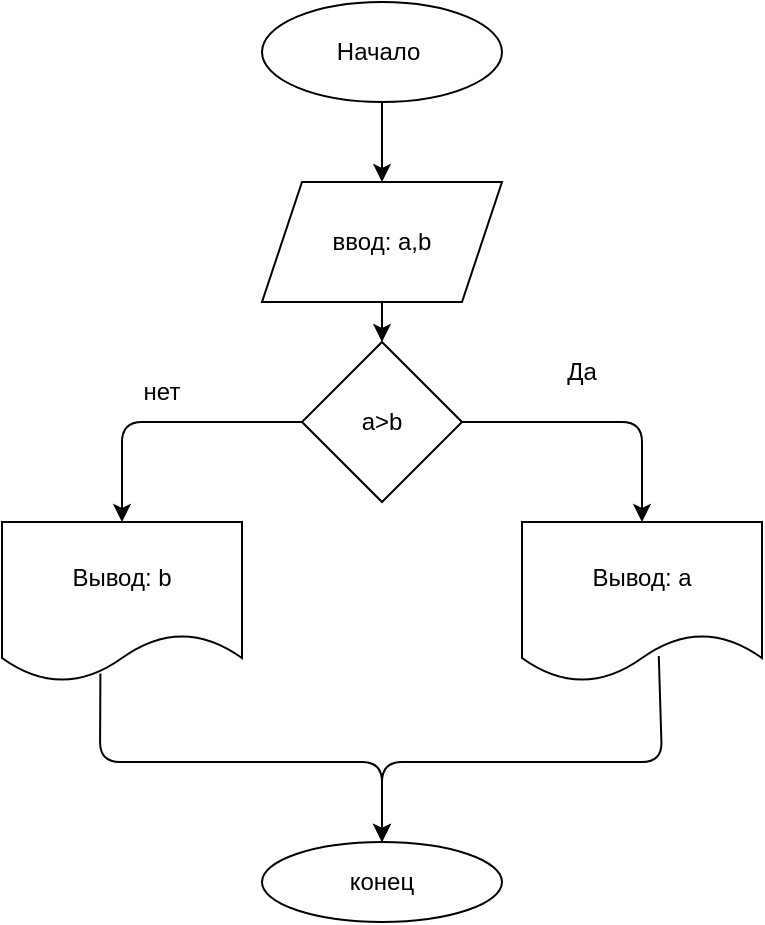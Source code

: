 <mxfile>
    <diagram id="5yFZb3Lx-Mmn64kM2Hky" name="Страница 1">
        <mxGraphModel dx="516" dy="319" grid="1" gridSize="10" guides="1" tooltips="1" connect="1" arrows="1" fold="1" page="1" pageScale="1" pageWidth="827" pageHeight="1169" math="0" shadow="0">
            <root>
                <mxCell id="0"/>
                <mxCell id="1" parent="0"/>
                <mxCell id="3" style="edgeStyle=none;html=1;" edge="1" parent="1" source="2">
                    <mxGeometry relative="1" as="geometry">
                        <mxPoint x="250" y="120" as="targetPoint"/>
                    </mxGeometry>
                </mxCell>
                <mxCell id="2" value="Начало&amp;nbsp;" style="ellipse;whiteSpace=wrap;html=1;" vertex="1" parent="1">
                    <mxGeometry x="190" y="30" width="120" height="50" as="geometry"/>
                </mxCell>
                <mxCell id="9" style="edgeStyle=none;html=1;entryX=0.5;entryY=0;entryDx=0;entryDy=0;" edge="1" parent="1" source="5" target="8">
                    <mxGeometry relative="1" as="geometry"/>
                </mxCell>
                <mxCell id="5" value="ввод: a,b" style="shape=parallelogram;perimeter=parallelogramPerimeter;whiteSpace=wrap;html=1;fixedSize=1;" vertex="1" parent="1">
                    <mxGeometry x="190" y="120" width="120" height="60" as="geometry"/>
                </mxCell>
                <mxCell id="11" style="edgeStyle=none;html=1;entryX=0.5;entryY=0;entryDx=0;entryDy=0;" edge="1" parent="1" source="8" target="10">
                    <mxGeometry relative="1" as="geometry">
                        <Array as="points">
                            <mxPoint x="380" y="240"/>
                        </Array>
                    </mxGeometry>
                </mxCell>
                <mxCell id="13" style="edgeStyle=none;html=1;entryX=0.5;entryY=0;entryDx=0;entryDy=0;" edge="1" parent="1" source="8" target="12">
                    <mxGeometry relative="1" as="geometry">
                        <Array as="points">
                            <mxPoint x="120" y="240"/>
                        </Array>
                    </mxGeometry>
                </mxCell>
                <mxCell id="8" value="a&amp;gt;b" style="rhombus;whiteSpace=wrap;html=1;" vertex="1" parent="1">
                    <mxGeometry x="210" y="200" width="80" height="80" as="geometry"/>
                </mxCell>
                <mxCell id="17" style="edgeStyle=none;html=1;entryX=0.5;entryY=0;entryDx=0;entryDy=0;exitX=0.57;exitY=0.837;exitDx=0;exitDy=0;exitPerimeter=0;" edge="1" parent="1" source="10" target="16">
                    <mxGeometry relative="1" as="geometry">
                        <mxPoint x="250" y="440" as="targetPoint"/>
                        <Array as="points">
                            <mxPoint x="390" y="410"/>
                            <mxPoint x="250" y="410"/>
                        </Array>
                    </mxGeometry>
                </mxCell>
                <mxCell id="10" value="Вывод: a" style="shape=document;whiteSpace=wrap;html=1;boundedLbl=1;" vertex="1" parent="1">
                    <mxGeometry x="320" y="290" width="120" height="80" as="geometry"/>
                </mxCell>
                <mxCell id="18" style="edgeStyle=none;html=1;entryX=0.5;entryY=0;entryDx=0;entryDy=0;exitX=0.41;exitY=0.947;exitDx=0;exitDy=0;exitPerimeter=0;" edge="1" parent="1" source="12" target="16">
                    <mxGeometry relative="1" as="geometry">
                        <Array as="points">
                            <mxPoint x="109" y="410"/>
                            <mxPoint x="250" y="410"/>
                        </Array>
                    </mxGeometry>
                </mxCell>
                <mxCell id="12" value="&lt;span&gt;Вывод: b&lt;/span&gt;" style="shape=document;whiteSpace=wrap;html=1;boundedLbl=1;" vertex="1" parent="1">
                    <mxGeometry x="60" y="290" width="120" height="80" as="geometry"/>
                </mxCell>
                <mxCell id="14" value="Да" style="text;html=1;strokeColor=none;fillColor=none;align=center;verticalAlign=middle;whiteSpace=wrap;rounded=0;" vertex="1" parent="1">
                    <mxGeometry x="320" y="200" width="60" height="30" as="geometry"/>
                </mxCell>
                <mxCell id="15" value="нет" style="text;html=1;strokeColor=none;fillColor=none;align=center;verticalAlign=middle;whiteSpace=wrap;rounded=0;" vertex="1" parent="1">
                    <mxGeometry x="110" y="210" width="60" height="30" as="geometry"/>
                </mxCell>
                <mxCell id="16" value="конец" style="ellipse;whiteSpace=wrap;html=1;" vertex="1" parent="1">
                    <mxGeometry x="190" y="450" width="120" height="40" as="geometry"/>
                </mxCell>
            </root>
        </mxGraphModel>
    </diagram>
</mxfile>